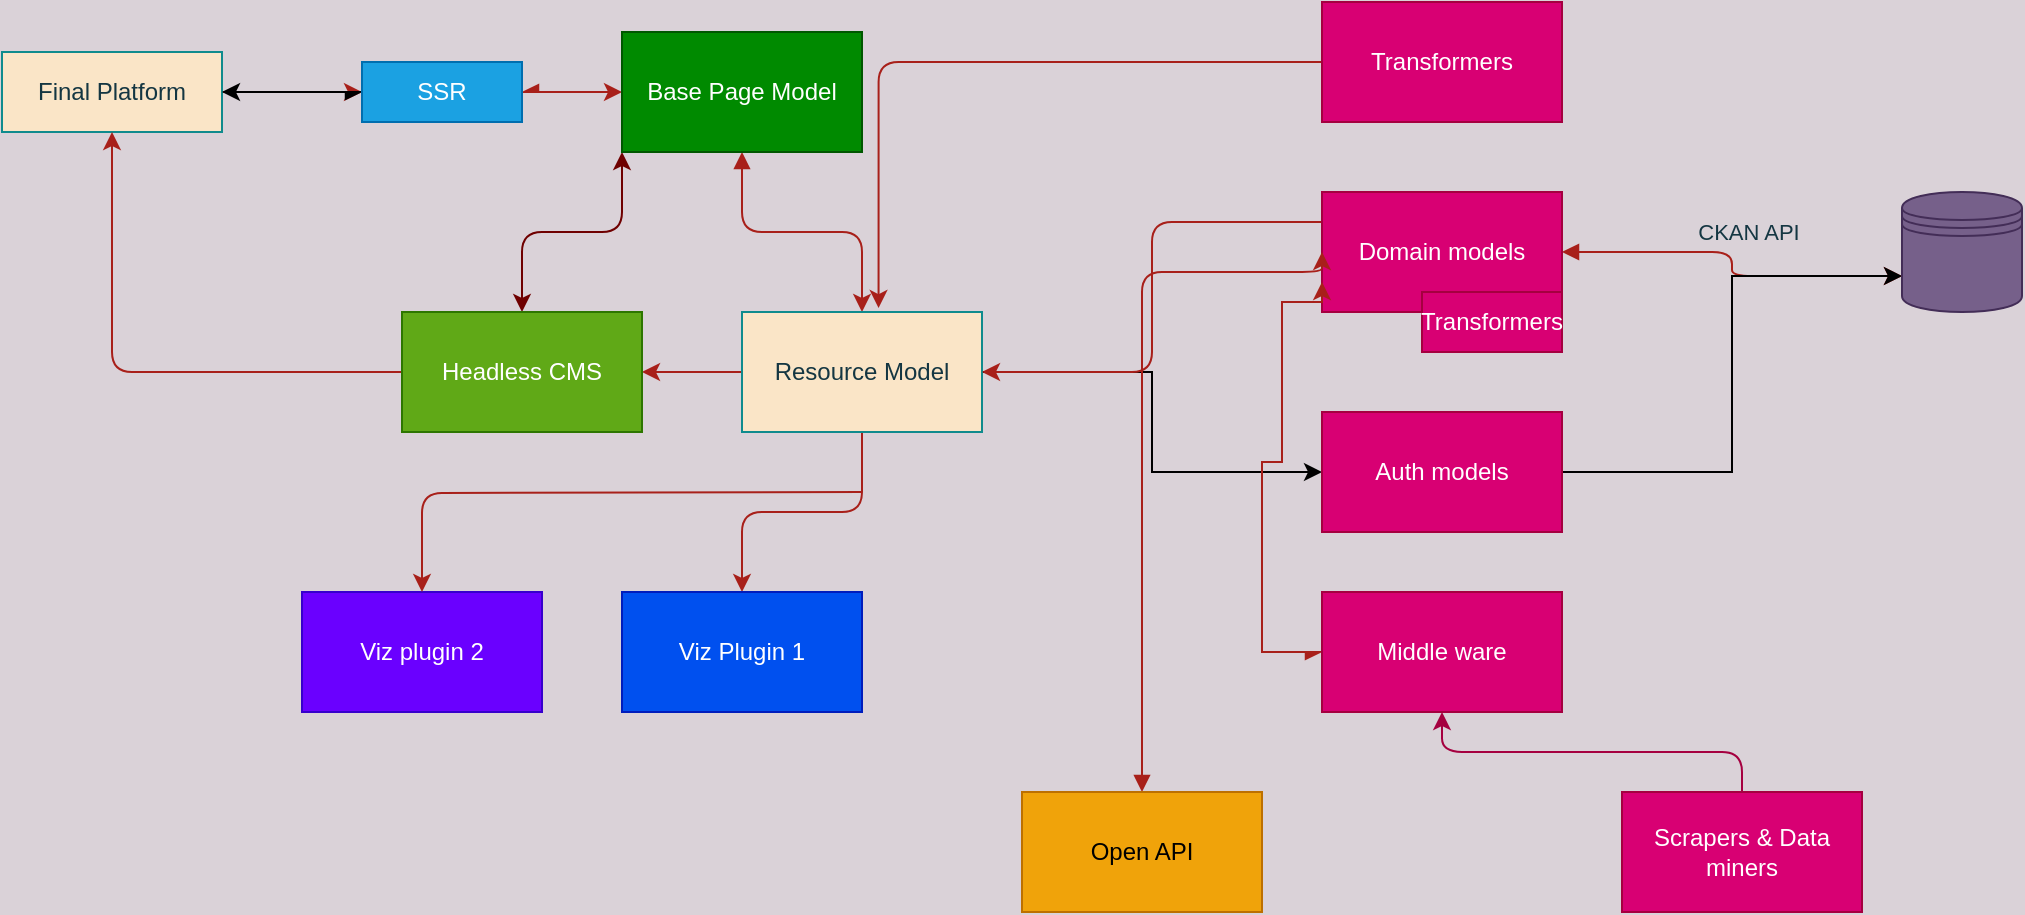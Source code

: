 <mxfile>
    <diagram id="JFMgObX7a8RLx0mdCkn_" name="Page-1">
        <mxGraphModel dx="1074" dy="1900" grid="1" gridSize="10" guides="1" tooltips="1" connect="1" arrows="1" fold="1" page="1" pageScale="1" pageWidth="1700" pageHeight="1100" background="#DAD2D8" math="0" shadow="0">
            <root>
                <mxCell id="0"/>
                <mxCell id="1" parent="0"/>
                <mxCell id="5" value="" style="edgeStyle=orthogonalEdgeStyle;rounded=0;orthogonalLoop=1;jettySize=auto;html=1;strokeColor=#A8201A;fontColor=#143642;labelBackgroundColor=#DAD2D8;" parent="1" source="3" target="4" edge="1">
                    <mxGeometry relative="1" as="geometry"/>
                </mxCell>
                <mxCell id="3" value="Final Platform" style="whiteSpace=wrap;html=1;fillColor=#FAE5C7;strokeColor=#0F8B8D;fontColor=#143642;" parent="1" vertex="1">
                    <mxGeometry x="20" y="-690" width="110" height="40" as="geometry"/>
                </mxCell>
                <mxCell id="13" value="" style="edgeStyle=orthogonalEdgeStyle;curved=0;rounded=1;sketch=0;orthogonalLoop=1;jettySize=auto;html=1;fontColor=#143642;strokeColor=#A8201A;fillColor=#FAE5C7;startArrow=async;startFill=1;" parent="1" source="4" target="12" edge="1">
                    <mxGeometry relative="1" as="geometry"/>
                </mxCell>
                <mxCell id="55" value="" style="edgeStyle=orthogonalEdgeStyle;rounded=0;orthogonalLoop=1;jettySize=auto;html=1;startArrow=async;startFill=1;" parent="1" source="4" target="3" edge="1">
                    <mxGeometry relative="1" as="geometry"/>
                </mxCell>
                <mxCell id="4" value="SSR" style="whiteSpace=wrap;html=1;fillColor=#1ba1e2;strokeColor=#006EAF;fontColor=#ffffff;" parent="1" vertex="1">
                    <mxGeometry x="200" y="-685" width="80" height="30" as="geometry"/>
                </mxCell>
                <mxCell id="8" style="edgeStyle=orthogonalEdgeStyle;rounded=0;orthogonalLoop=1;jettySize=auto;html=1;exitX=0.5;exitY=1;exitDx=0;exitDy=0;strokeColor=#A8201A;fontColor=#143642;labelBackgroundColor=#DAD2D8;" parent="1" edge="1">
                    <mxGeometry relative="1" as="geometry">
                        <mxPoint x="400" y="-530" as="sourcePoint"/>
                        <mxPoint x="400" y="-530" as="targetPoint"/>
                    </mxGeometry>
                </mxCell>
                <mxCell id="17" value="" style="edgeStyle=orthogonalEdgeStyle;curved=0;rounded=1;sketch=0;orthogonalLoop=1;jettySize=auto;html=1;fontColor=#143642;strokeColor=#A8201A;fillColor=#FAE5C7;startArrow=block;startFill=1;" parent="1" source="12" target="16" edge="1">
                    <mxGeometry relative="1" as="geometry"/>
                </mxCell>
                <mxCell id="25" style="edgeStyle=orthogonalEdgeStyle;curved=0;rounded=1;sketch=0;orthogonalLoop=1;jettySize=auto;html=1;exitX=0;exitY=1;exitDx=0;exitDy=0;fontColor=#143642;fillColor=#a20025;startArrow=classic;startFill=1;strokeColor=#6F0000;" parent="1" source="12" target="24" edge="1">
                    <mxGeometry relative="1" as="geometry"/>
                </mxCell>
                <mxCell id="12" value="Base Page Model" style="whiteSpace=wrap;html=1;fontColor=#ffffff;strokeColor=#005700;fillColor=#008a00;" parent="1" vertex="1">
                    <mxGeometry x="330" y="-700" width="120" height="60" as="geometry"/>
                </mxCell>
                <mxCell id="19" value="" style="edgeStyle=orthogonalEdgeStyle;curved=0;rounded=1;sketch=0;orthogonalLoop=1;jettySize=auto;html=1;fontColor=#143642;strokeColor=#A8201A;fillColor=#FAE5C7;" parent="1" source="16" target="18" edge="1">
                    <mxGeometry relative="1" as="geometry"/>
                </mxCell>
                <mxCell id="27" style="edgeStyle=orthogonalEdgeStyle;curved=0;rounded=1;sketch=0;orthogonalLoop=1;jettySize=auto;html=1;exitX=0;exitY=0.5;exitDx=0;exitDy=0;entryX=1;entryY=0.5;entryDx=0;entryDy=0;fontColor=#143642;strokeColor=#A8201A;fillColor=#FAE5C7;" parent="1" source="16" target="24" edge="1">
                    <mxGeometry relative="1" as="geometry"/>
                </mxCell>
                <mxCell id="57" style="edgeStyle=orthogonalEdgeStyle;rounded=0;orthogonalLoop=1;jettySize=auto;html=1;entryX=0;entryY=0.5;entryDx=0;entryDy=0;" edge="1" parent="1" source="16" target="43">
                    <mxGeometry relative="1" as="geometry"/>
                </mxCell>
                <mxCell id="16" value="Resource Model" style="whiteSpace=wrap;html=1;fontColor=#143642;strokeColor=#0F8B8D;fillColor=#FAE5C7;" parent="1" vertex="1">
                    <mxGeometry x="390" y="-560" width="120" height="60" as="geometry"/>
                </mxCell>
                <mxCell id="18" value="Viz Plugin 1" style="whiteSpace=wrap;html=1;fontColor=#ffffff;strokeColor=#001DBC;fillColor=#0050ef;" parent="1" vertex="1">
                    <mxGeometry x="330" y="-420" width="120" height="60" as="geometry"/>
                </mxCell>
                <mxCell id="20" value="Viz plugin 2" style="whiteSpace=wrap;html=1;fontColor=#ffffff;strokeColor=#3700CC;fillColor=#6a00ff;" parent="1" vertex="1">
                    <mxGeometry x="170" y="-420" width="120" height="60" as="geometry"/>
                </mxCell>
                <mxCell id="23" value="" style="edgeStyle=orthogonalEdgeStyle;curved=0;rounded=1;sketch=0;orthogonalLoop=1;jettySize=auto;html=1;fontColor=#143642;strokeColor=#A8201A;fillColor=#FAE5C7;entryX=0.5;entryY=0;entryDx=0;entryDy=0;" parent="1" target="20" edge="1">
                    <mxGeometry relative="1" as="geometry">
                        <mxPoint x="450" y="-470" as="sourcePoint"/>
                        <mxPoint x="580" y="-430" as="targetPoint"/>
                    </mxGeometry>
                </mxCell>
                <mxCell id="26" style="edgeStyle=orthogonalEdgeStyle;curved=0;rounded=1;sketch=0;orthogonalLoop=1;jettySize=auto;html=1;exitX=0;exitY=0.5;exitDx=0;exitDy=0;entryX=0.5;entryY=1;entryDx=0;entryDy=0;fontColor=#143642;strokeColor=#A8201A;fillColor=#FAE5C7;" parent="1" source="24" target="3" edge="1">
                    <mxGeometry relative="1" as="geometry"/>
                </mxCell>
                <mxCell id="24" value="Headless CMS" style="whiteSpace=wrap;html=1;rounded=0;sketch=0;fontColor=#ffffff;strokeColor=#2D7600;fillColor=#60a917;" parent="1" vertex="1">
                    <mxGeometry x="220" y="-560" width="120" height="60" as="geometry"/>
                </mxCell>
                <mxCell id="54" style="edgeStyle=orthogonalEdgeStyle;curved=0;rounded=1;sketch=0;orthogonalLoop=1;jettySize=auto;html=1;exitX=0;exitY=0.5;exitDx=0;exitDy=0;fontColor=#143642;startArrow=none;startFill=0;strokeColor=#A8201A;fillColor=#FAE5C7;entryX=0.569;entryY=-0.033;entryDx=0;entryDy=0;entryPerimeter=0;" parent="1" source="41" target="16" edge="1">
                    <mxGeometry relative="1" as="geometry">
                        <mxPoint x="490.0" y="-530" as="targetPoint"/>
                    </mxGeometry>
                </mxCell>
                <mxCell id="41" value="Transformers" style="whiteSpace=wrap;html=1;rounded=0;sketch=0;fontColor=#ffffff;strokeColor=#A50040;fillColor=#d80073;" parent="1" vertex="1">
                    <mxGeometry x="680" y="-715" width="120" height="60" as="geometry"/>
                </mxCell>
                <mxCell id="45" style="edgeStyle=orthogonalEdgeStyle;curved=0;rounded=1;sketch=0;orthogonalLoop=1;jettySize=auto;html=1;exitX=1;exitY=0.5;exitDx=0;exitDy=0;entryX=0;entryY=0.7;entryDx=0;entryDy=0;fontColor=#143642;startArrow=block;startFill=1;fillColor=#FAE5C7;strokeColor=#A8201A;" parent="1" source="42" target="44" edge="1">
                    <mxGeometry relative="1" as="geometry"/>
                </mxCell>
                <mxCell id="46" value="CKAN API" style="edgeLabel;html=1;align=center;verticalAlign=middle;resizable=0;points=[];fontColor=#143642;labelBackgroundColor=none;" parent="45" vertex="1" connectable="0">
                    <mxGeometry x="-0.349" y="-1" relative="1" as="geometry">
                        <mxPoint x="34" y="-11" as="offset"/>
                    </mxGeometry>
                </mxCell>
                <mxCell id="50" style="edgeStyle=orthogonalEdgeStyle;curved=0;rounded=1;sketch=0;orthogonalLoop=1;jettySize=auto;html=1;exitX=0;exitY=0.25;exitDx=0;exitDy=0;fontColor=#143642;startArrow=none;startFill=0;strokeColor=#A8201A;fillColor=#FAE5C7;" parent="1" source="42" target="16" edge="1">
                    <mxGeometry relative="1" as="geometry"/>
                </mxCell>
                <mxCell id="42" value="Domain models" style="whiteSpace=wrap;html=1;rounded=0;sketch=0;fontColor=#ffffff;strokeColor=#A50040;fillColor=#d80073;" parent="1" vertex="1">
                    <mxGeometry x="680" y="-620" width="120" height="60" as="geometry"/>
                </mxCell>
                <mxCell id="58" style="edgeStyle=orthogonalEdgeStyle;rounded=0;orthogonalLoop=1;jettySize=auto;html=1;entryX=0;entryY=0.7;entryDx=0;entryDy=0;" edge="1" parent="1" source="43" target="44">
                    <mxGeometry relative="1" as="geometry"/>
                </mxCell>
                <mxCell id="43" value="Auth models" style="whiteSpace=wrap;html=1;rounded=0;sketch=0;fontColor=#ffffff;strokeColor=#A50040;fillColor=#d80073;" parent="1" vertex="1">
                    <mxGeometry x="680" y="-510" width="120" height="60" as="geometry"/>
                </mxCell>
                <mxCell id="44" value="" style="shape=datastore;whiteSpace=wrap;html=1;rounded=0;sketch=0;fontColor=#ffffff;strokeColor=#432D57;fillColor=#76608a;" parent="1" vertex="1">
                    <mxGeometry x="970" y="-620" width="60" height="60" as="geometry"/>
                </mxCell>
                <mxCell id="49" style="edgeStyle=orthogonalEdgeStyle;curved=0;rounded=1;sketch=0;orthogonalLoop=1;jettySize=auto;html=1;entryX=0;entryY=0.5;entryDx=0;entryDy=0;fontColor=#143642;startArrow=block;startFill=1;strokeColor=#A8201A;fillColor=#FAE5C7;" parent="1" source="47" target="42" edge="1">
                    <mxGeometry relative="1" as="geometry">
                        <Array as="points">
                            <mxPoint x="590" y="-580"/>
                        </Array>
                    </mxGeometry>
                </mxCell>
                <mxCell id="47" value="Open API" style="whiteSpace=wrap;html=1;rounded=0;labelBackgroundColor=none;sketch=0;fontColor=#000000;strokeColor=#BD7000;fillColor=#f0a30a;" parent="1" vertex="1">
                    <mxGeometry x="530" y="-320" width="120" height="60" as="geometry"/>
                </mxCell>
                <mxCell id="52" style="edgeStyle=orthogonalEdgeStyle;curved=0;rounded=1;sketch=0;orthogonalLoop=1;jettySize=auto;html=1;exitX=0.5;exitY=0;exitDx=0;exitDy=0;fontColor=#143642;startArrow=none;startFill=0;strokeColor=#A50040;fillColor=#d80073;" parent="1" source="48" target="51" edge="1">
                    <mxGeometry relative="1" as="geometry"/>
                </mxCell>
                <mxCell id="48" value="Scrapers &amp;amp; Data miners" style="whiteSpace=wrap;html=1;rounded=0;labelBackgroundColor=none;sketch=0;fontColor=#ffffff;strokeColor=#A50040;fillColor=#d80073;" parent="1" vertex="1">
                    <mxGeometry x="830" y="-320" width="120" height="60" as="geometry"/>
                </mxCell>
                <mxCell id="56" style="edgeStyle=orthogonalEdgeStyle;rounded=0;orthogonalLoop=1;jettySize=auto;html=1;entryX=0;entryY=0.75;entryDx=0;entryDy=0;startArrow=async;startFill=1;strokeColor=#A8201A;" parent="1" source="51" target="42" edge="1">
                    <mxGeometry relative="1" as="geometry">
                        <Array as="points">
                            <mxPoint x="650" y="-390"/>
                            <mxPoint x="650" y="-485"/>
                            <mxPoint x="660" y="-485"/>
                            <mxPoint x="660" y="-565"/>
                        </Array>
                    </mxGeometry>
                </mxCell>
                <mxCell id="51" value="Middle ware" style="whiteSpace=wrap;html=1;rounded=0;labelBackgroundColor=none;sketch=0;fontColor=#ffffff;strokeColor=#A50040;fillColor=#d80073;" parent="1" vertex="1">
                    <mxGeometry x="680" y="-420" width="120" height="60" as="geometry"/>
                </mxCell>
                <mxCell id="53" value="Transformers" style="whiteSpace=wrap;html=1;rounded=0;labelBackgroundColor=none;sketch=0;fontColor=#ffffff;strokeColor=#A50040;fillColor=#d80073;" parent="1" vertex="1">
                    <mxGeometry x="730" y="-570" width="70" height="30" as="geometry"/>
                </mxCell>
            </root>
        </mxGraphModel>
    </diagram>
</mxfile>